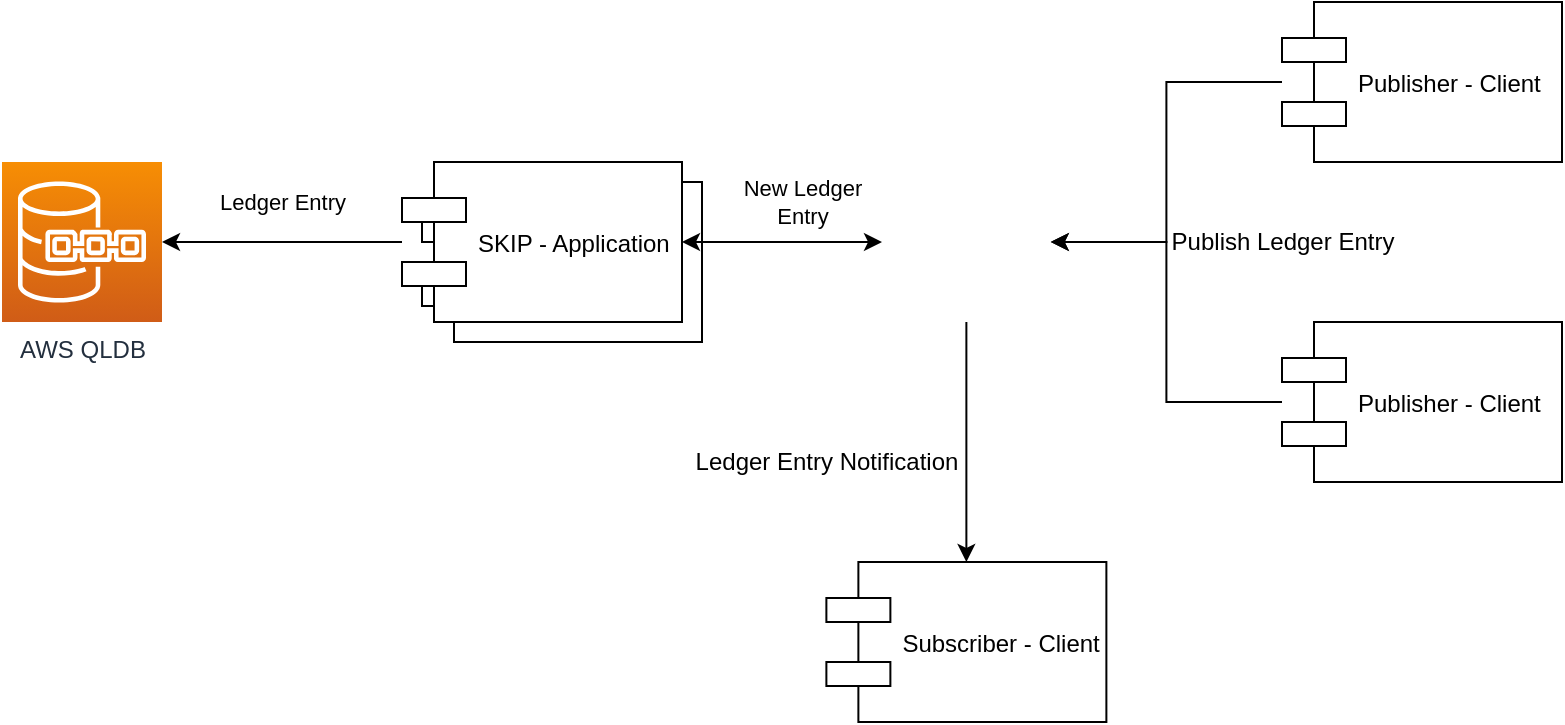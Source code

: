 <mxfile version="12.6.5" type="device"><diagram id="sL97sqog5azjc7nkTESk" name="Page-1"><mxGraphModel dx="1106" dy="1003" grid="1" gridSize="10" guides="1" tooltips="1" connect="1" arrows="1" fold="1" page="1" pageScale="1" pageWidth="2400" pageHeight="1000" math="0" shadow="0"><root><mxCell id="0"/><mxCell id="1" parent="0"/><mxCell id="kbhRexbbllSkp9LYL8a3-17" value="" style="shape=component;align=left;spacingLeft=36;" vertex="1" parent="1"><mxGeometry x="290" y="410" width="140" height="80" as="geometry"/></mxCell><mxCell id="kbhRexbbllSkp9LYL8a3-1" value="AWS QLDB" style="outlineConnect=0;fontColor=#232F3E;gradientColor=#F78E04;gradientDirection=north;fillColor=#D05C17;strokeColor=#ffffff;dashed=0;verticalLabelPosition=bottom;verticalAlign=top;align=center;html=1;fontSize=12;fontStyle=0;aspect=fixed;shape=mxgraph.aws4.resourceIcon;resIcon=mxgraph.aws4.quantum_ledger_database;" vertex="1" parent="1"><mxGeometry x="80" y="400" width="80" height="80" as="geometry"/></mxCell><mxCell id="kbhRexbbllSkp9LYL8a3-11" style="edgeStyle=orthogonalEdgeStyle;rounded=0;orthogonalLoop=1;jettySize=auto;html=1;entryX=0.5;entryY=0;entryDx=0;entryDy=0;startArrow=none;startFill=0;" edge="1" parent="1" source="kbhRexbbllSkp9LYL8a3-3" target="kbhRexbbllSkp9LYL8a3-5"><mxGeometry relative="1" as="geometry"/></mxCell><mxCell id="kbhRexbbllSkp9LYL8a3-12" value="Ledger Entry Notification" style="text;html=1;align=center;verticalAlign=middle;resizable=0;points=[];labelBackgroundColor=#ffffff;" vertex="1" connectable="0" parent="kbhRexbbllSkp9LYL8a3-11"><mxGeometry x="0.367" y="1" relative="1" as="geometry"><mxPoint x="-71" y="-12" as="offset"/></mxGeometry></mxCell><mxCell id="kbhRexbbllSkp9LYL8a3-3" value="" style="shape=image;verticalLabelPosition=bottom;labelBackgroundColor=#ffffff;verticalAlign=top;aspect=fixed;imageAspect=0;image=https://kubemq.io/wp-content/uploads/2018/11/24350KubeMQ_clean.png;" vertex="1" parent="1"><mxGeometry x="520" y="400" width="84.38" height="80" as="geometry"/></mxCell><mxCell id="kbhRexbbllSkp9LYL8a3-9" value="Ledger Entry" style="edgeStyle=orthogonalEdgeStyle;rounded=0;orthogonalLoop=1;jettySize=auto;html=1;" edge="1" parent="1" source="kbhRexbbllSkp9LYL8a3-4" target="kbhRexbbllSkp9LYL8a3-1"><mxGeometry y="-20" relative="1" as="geometry"><mxPoint as="offset"/></mxGeometry></mxCell><mxCell id="kbhRexbbllSkp9LYL8a3-10" value="New Ledger&lt;br&gt;Entry" style="edgeStyle=orthogonalEdgeStyle;rounded=0;orthogonalLoop=1;jettySize=auto;html=1;startArrow=classic;startFill=1;" edge="1" parent="1" source="kbhRexbbllSkp9LYL8a3-4" target="kbhRexbbllSkp9LYL8a3-3"><mxGeometry x="0.2" y="20" relative="1" as="geometry"><mxPoint as="offset"/></mxGeometry></mxCell><mxCell id="kbhRexbbllSkp9LYL8a3-4" value="SKIP - Application" style="shape=component;align=left;spacingLeft=36;" vertex="1" parent="1"><mxGeometry x="280" y="400" width="140" height="80" as="geometry"/></mxCell><mxCell id="kbhRexbbllSkp9LYL8a3-5" value="Subscriber - Client" style="shape=component;align=left;spacingLeft=36;" vertex="1" parent="1"><mxGeometry x="492.19" y="600" width="140" height="80" as="geometry"/></mxCell><mxCell id="kbhRexbbllSkp9LYL8a3-14" style="edgeStyle=orthogonalEdgeStyle;rounded=0;orthogonalLoop=1;jettySize=auto;html=1;startArrow=none;startFill=0;entryX=1;entryY=0.5;entryDx=0;entryDy=0;" edge="1" parent="1" source="kbhRexbbllSkp9LYL8a3-6" target="kbhRexbbllSkp9LYL8a3-3"><mxGeometry relative="1" as="geometry"/></mxCell><mxCell id="kbhRexbbllSkp9LYL8a3-15" value="Publish Ledger Entry" style="text;html=1;align=center;verticalAlign=middle;resizable=0;points=[];labelBackgroundColor=#ffffff;" vertex="1" connectable="0" parent="kbhRexbbllSkp9LYL8a3-14"><mxGeometry x="0.266" y="3" relative="1" as="geometry"><mxPoint x="54.8" y="13.8" as="offset"/></mxGeometry></mxCell><mxCell id="kbhRexbbllSkp9LYL8a3-6" value="Publisher - Client" style="shape=component;align=left;spacingLeft=36;" vertex="1" parent="1"><mxGeometry x="720" y="320" width="140" height="80" as="geometry"/></mxCell><mxCell id="kbhRexbbllSkp9LYL8a3-16" style="edgeStyle=orthogonalEdgeStyle;rounded=0;orthogonalLoop=1;jettySize=auto;html=1;entryX=1;entryY=0.5;entryDx=0;entryDy=0;startArrow=none;startFill=0;" edge="1" parent="1" source="kbhRexbbllSkp9LYL8a3-7" target="kbhRexbbllSkp9LYL8a3-3"><mxGeometry relative="1" as="geometry"/></mxCell><mxCell id="kbhRexbbllSkp9LYL8a3-7" value="Publisher - Client" style="shape=component;align=left;spacingLeft=36;" vertex="1" parent="1"><mxGeometry x="720" y="480" width="140" height="80" as="geometry"/></mxCell></root></mxGraphModel></diagram></mxfile>